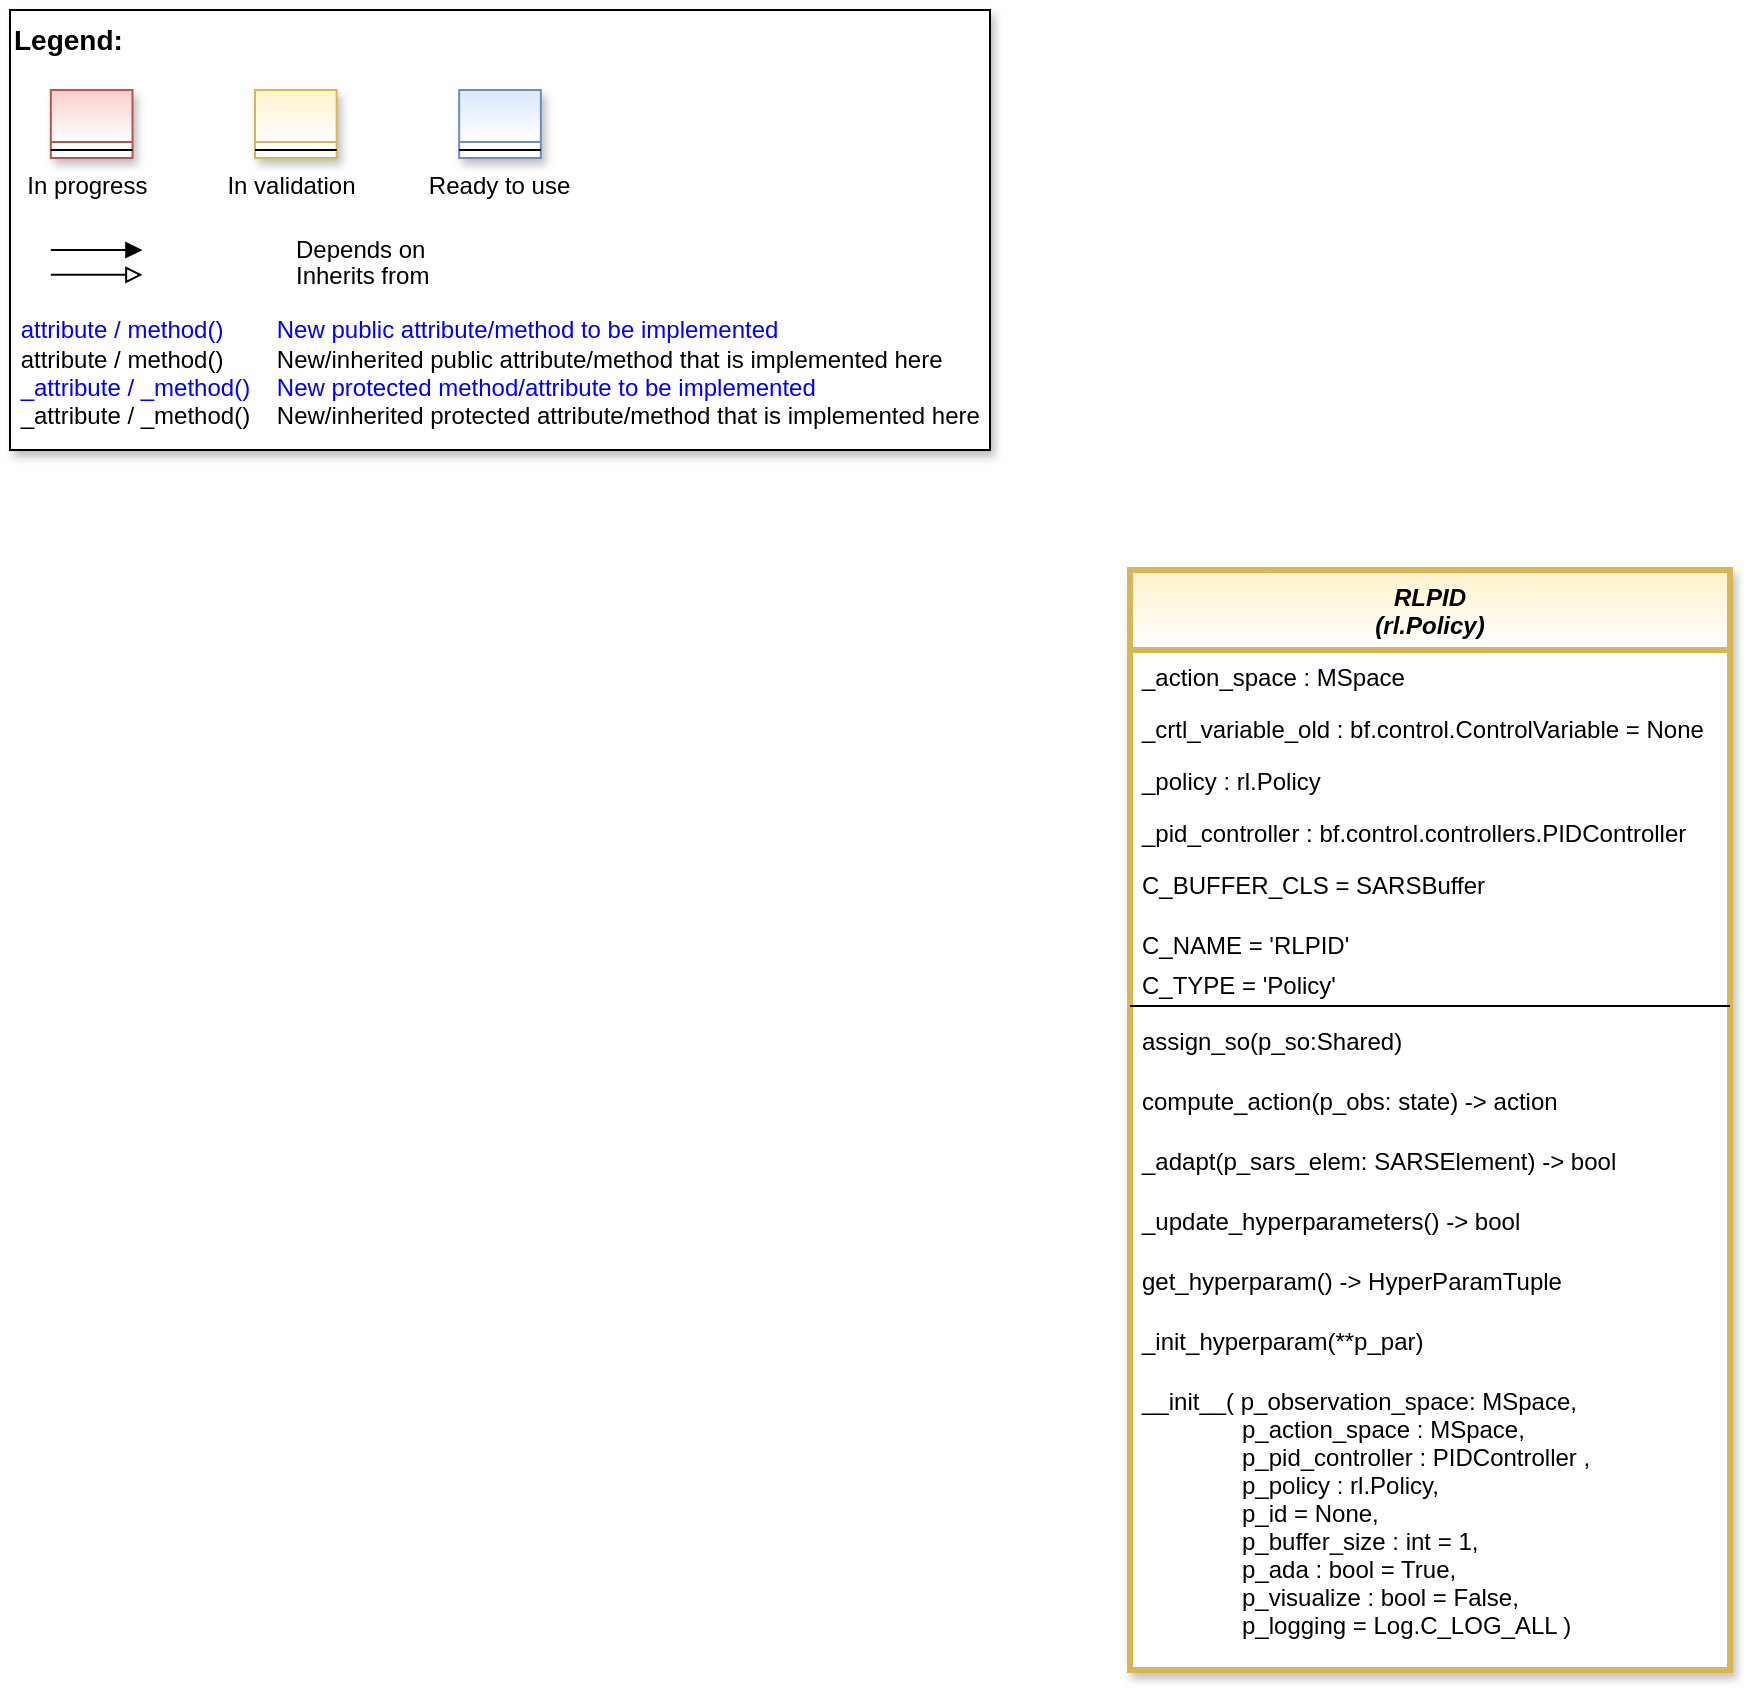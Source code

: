 <mxfile version="26.0.4">
  <diagram name="Page-1" id="zx1rwH6tjxUTKlbiAgpk">
    <mxGraphModel dx="2244" dy="1203" grid="1" gridSize="10" guides="1" tooltips="1" connect="1" arrows="1" fold="1" page="1" pageScale="1" pageWidth="2336" pageHeight="1654" math="0" shadow="0">
      <root>
        <mxCell id="0" />
        <mxCell id="1" parent="0" />
        <mxCell id="AyC8Jgt_Ceg7Mv5qp-Ai-1" value="&lt;font color=&quot;#000000&quot; size=&quot;1&quot;&gt;&lt;b style=&quot;font-size: 14px&quot;&gt;Legend:&lt;br&gt;&lt;/b&gt;&lt;/font&gt;&lt;br&gt;&lt;br&gt;&lt;br&gt;&lt;font color=&quot;#0000ff&quot; style=&quot;font-size: 6px&quot;&gt;&lt;br&gt;&lt;/font&gt;&lt;span style=&quot;color: rgb(0 , 0 , 0)&quot;&gt;&lt;font style=&quot;font-size: 4px&quot;&gt;&amp;nbsp; &amp;nbsp;&lt;/font&gt;&amp;nbsp;In progress&amp;nbsp; &amp;nbsp; &amp;nbsp; &amp;nbsp; &amp;nbsp; &amp;nbsp; In validation&amp;nbsp; &amp;nbsp; &amp;nbsp; &amp;nbsp; &amp;nbsp; &amp;nbsp;Ready to use&lt;/span&gt;&lt;font color=&quot;#000000&quot;&gt;&amp;nbsp;&lt;br&gt;&lt;/font&gt;&lt;font color=&quot;#0000ff&quot;&gt;&lt;br&gt;&lt;br&gt;&lt;br&gt;&lt;br&gt;&amp;nbsp;attribute / method()&amp;nbsp; &amp;nbsp; &amp;nbsp; &amp;nbsp; New public attribute/method to be implemented&lt;/font&gt;&lt;br&gt;&lt;font color=&quot;#000000&quot;&gt;&amp;nbsp;&lt;/font&gt;&lt;font color=&quot;#000000&quot;&gt;attribute / method()&lt;span&gt; &lt;/span&gt;&amp;nbsp; &amp;nbsp; &amp;nbsp; &amp;nbsp;New/inherited public attribute/method that is implemented here&lt;br&gt;&lt;/font&gt;&lt;font color=&quot;#0000ff&quot;&gt;&amp;nbsp;_attribute /&amp;nbsp;&lt;/font&gt;&lt;font color=&quot;#0000ff&quot;&gt;_method()&amp;nbsp; &amp;nbsp; New protected method/attribute to be implemented&lt;/font&gt;&lt;br&gt;&lt;font color=&quot;#000000&quot;&gt;&amp;nbsp;_attribute / _method()&amp;nbsp; &amp;nbsp; New/inherited protected attribute/method that is implemented here&lt;br&gt;&lt;/font&gt;&lt;font color=&quot;#000000&quot;&gt;&lt;br&gt;&lt;br&gt;&lt;br&gt;&lt;br&gt;&lt;br&gt;&lt;/font&gt;" style="text;html=1;align=left;verticalAlign=top;whiteSpace=wrap;rounded=0;fontColor=#006600;strokeColor=#000000;shadow=1;fillColor=#ffffff;" vertex="1" parent="1">
          <mxGeometry x="40" y="40" width="490.0" height="220" as="geometry" />
        </mxCell>
        <mxCell id="AyC8Jgt_Ceg7Mv5qp-Ai-2" value="Depends on" style="endArrow=block;html=1;labelPosition=right;verticalLabelPosition=middle;align=left;verticalAlign=middle;endFill=1;fontSize=12;" edge="1" parent="1">
          <mxGeometry x="-1572.915" y="-2140" width="51.042" height="50" as="geometry">
            <mxPoint x="60.418" y="160.003" as="sourcePoint" />
            <mxPoint x="106.201" y="160.003" as="targetPoint" />
            <mxPoint x="98" as="offset" />
            <Array as="points">
              <mxPoint x="80.835" y="160" />
            </Array>
          </mxGeometry>
        </mxCell>
        <mxCell id="AyC8Jgt_Ceg7Mv5qp-Ai-3" value="Inherits from" style="endArrow=block;html=1;labelPosition=right;verticalLabelPosition=middle;align=left;verticalAlign=middle;endFill=0;fontSize=12;" edge="1" parent="1">
          <mxGeometry x="-1572.915" y="-2140" width="51.042" height="50" as="geometry">
            <mxPoint x="60.418" y="172.385" as="sourcePoint" />
            <mxPoint x="106.201" y="172.385" as="targetPoint" />
            <mxPoint x="98" y="1" as="offset" />
          </mxGeometry>
        </mxCell>
        <mxCell id="AyC8Jgt_Ceg7Mv5qp-Ai-4" value="" style="swimlane;fontStyle=3;align=center;verticalAlign=top;childLayout=stackLayout;horizontal=1;startSize=26;horizontalStack=0;resizeParent=1;resizeLast=0;collapsible=1;marginBottom=0;rounded=0;shadow=1;strokeWidth=1;fillColor=#f8cecc;strokeColor=#b85450;gradientColor=#ffffff;swimlaneFillColor=#ffffff;" vertex="1" parent="1">
          <mxGeometry x="60.418" y="80" width="40.833" height="34" as="geometry">
            <mxRectangle x="230" y="140" width="160" height="26" as="alternateBounds" />
          </mxGeometry>
        </mxCell>
        <mxCell id="AyC8Jgt_Ceg7Mv5qp-Ai-5" value="" style="line;html=1;strokeWidth=1;align=left;verticalAlign=middle;spacingTop=-1;spacingLeft=3;spacingRight=3;rotatable=0;labelPosition=right;points=[];portConstraint=eastwest;" vertex="1" parent="AyC8Jgt_Ceg7Mv5qp-Ai-4">
          <mxGeometry y="26" width="40.833" height="8" as="geometry" />
        </mxCell>
        <mxCell id="AyC8Jgt_Ceg7Mv5qp-Ai-6" value="" style="swimlane;fontStyle=3;align=center;verticalAlign=top;childLayout=stackLayout;horizontal=1;startSize=26;horizontalStack=0;resizeParent=1;resizeLast=0;collapsible=1;marginBottom=0;rounded=0;shadow=1;strokeWidth=1;fillColor=#fff2cc;strokeColor=#d6b656;gradientColor=#ffffff;swimlaneFillColor=#ffffff;" vertex="1" parent="1">
          <mxGeometry x="162.502" y="80" width="40.833" height="34" as="geometry">
            <mxRectangle x="230" y="140" width="160" height="26" as="alternateBounds" />
          </mxGeometry>
        </mxCell>
        <mxCell id="AyC8Jgt_Ceg7Mv5qp-Ai-7" value="" style="line;html=1;strokeWidth=1;align=left;verticalAlign=middle;spacingTop=-1;spacingLeft=3;spacingRight=3;rotatable=0;labelPosition=right;points=[];portConstraint=eastwest;" vertex="1" parent="AyC8Jgt_Ceg7Mv5qp-Ai-6">
          <mxGeometry y="26" width="40.833" height="8" as="geometry" />
        </mxCell>
        <mxCell id="AyC8Jgt_Ceg7Mv5qp-Ai-8" value="" style="swimlane;fontStyle=3;align=center;verticalAlign=top;childLayout=stackLayout;horizontal=1;startSize=26;horizontalStack=0;resizeParent=1;resizeLast=0;collapsible=1;marginBottom=0;rounded=0;shadow=1;strokeWidth=1;fillColor=#dae8fc;strokeColor=#6c8ebf;gradientColor=#ffffff;swimlaneFillColor=#ffffff;" vertex="1" parent="1">
          <mxGeometry x="264.585" y="80" width="40.833" height="34" as="geometry">
            <mxRectangle x="230" y="140" width="160" height="26" as="alternateBounds" />
          </mxGeometry>
        </mxCell>
        <mxCell id="AyC8Jgt_Ceg7Mv5qp-Ai-9" value="" style="line;html=1;strokeWidth=1;align=left;verticalAlign=middle;spacingTop=-1;spacingLeft=3;spacingRight=3;rotatable=0;labelPosition=right;points=[];portConstraint=eastwest;" vertex="1" parent="AyC8Jgt_Ceg7Mv5qp-Ai-8">
          <mxGeometry y="26" width="40.833" height="8" as="geometry" />
        </mxCell>
        <mxCell id="AyC8Jgt_Ceg7Mv5qp-Ai-26" value="RLPID&#xa;(rl.Policy)" style="swimlane;fontStyle=3;align=center;verticalAlign=top;childLayout=stackLayout;horizontal=1;startSize=40;horizontalStack=0;resizeParent=1;resizeLast=0;collapsible=1;marginBottom=0;rounded=0;shadow=1;strokeWidth=3;fillColor=#fff2cc;strokeColor=#d6b656;swimlaneFillColor=#ffffff;gradientColor=#FFFFFF;" vertex="1" parent="1">
          <mxGeometry x="600" y="320" width="300" height="550" as="geometry">
            <mxRectangle x="230" y="140" width="160" height="26" as="alternateBounds" />
          </mxGeometry>
        </mxCell>
        <mxCell id="AyC8Jgt_Ceg7Mv5qp-Ai-47" value="_action_space : MSpace" style="text;align=left;verticalAlign=top;spacingLeft=4;spacingRight=4;overflow=hidden;rotatable=0;points=[[0,0.5],[1,0.5]];portConstraint=eastwest;fontColor=default;" vertex="1" parent="AyC8Jgt_Ceg7Mv5qp-Ai-26">
          <mxGeometry y="40" width="300" height="26" as="geometry" />
        </mxCell>
        <mxCell id="AyC8Jgt_Ceg7Mv5qp-Ai-46" value="_crtl_variable_old : bf.control.ControlVariable = None" style="text;align=left;verticalAlign=top;spacingLeft=4;spacingRight=4;overflow=hidden;rotatable=0;points=[[0,0.5],[1,0.5]];portConstraint=eastwest;fontColor=default;" vertex="1" parent="AyC8Jgt_Ceg7Mv5qp-Ai-26">
          <mxGeometry y="66" width="300" height="26" as="geometry" />
        </mxCell>
        <mxCell id="AyC8Jgt_Ceg7Mv5qp-Ai-45" value="_policy : rl.Policy" style="text;align=left;verticalAlign=top;spacingLeft=4;spacingRight=4;overflow=hidden;rotatable=0;points=[[0,0.5],[1,0.5]];portConstraint=eastwest;fontColor=default;" vertex="1" parent="AyC8Jgt_Ceg7Mv5qp-Ai-26">
          <mxGeometry y="92" width="300" height="26" as="geometry" />
        </mxCell>
        <mxCell id="AyC8Jgt_Ceg7Mv5qp-Ai-44" value="_pid_controller : bf.control.controllers.PIDController" style="text;align=left;verticalAlign=top;spacingLeft=4;spacingRight=4;overflow=hidden;rotatable=0;points=[[0,0.5],[1,0.5]];portConstraint=eastwest;fontColor=default;" vertex="1" parent="AyC8Jgt_Ceg7Mv5qp-Ai-26">
          <mxGeometry y="118" width="300" height="26" as="geometry" />
        </mxCell>
        <mxCell id="AyC8Jgt_Ceg7Mv5qp-Ai-43" value="C_BUFFER_CLS    = SARSBuffer" style="text;align=left;verticalAlign=top;spacingLeft=4;spacingRight=4;overflow=hidden;rotatable=0;points=[[0,0.5],[1,0.5]];portConstraint=eastwest;fontColor=default;" vertex="1" parent="AyC8Jgt_Ceg7Mv5qp-Ai-26">
          <mxGeometry y="144" width="300" height="30" as="geometry" />
        </mxCell>
        <mxCell id="AyC8Jgt_Ceg7Mv5qp-Ai-42" value="C_NAME          = &#39;RLPID&#39;&#xa;" style="text;align=left;verticalAlign=top;spacingLeft=4;spacingRight=4;overflow=hidden;rotatable=0;points=[[0,0.5],[1,0.5]];portConstraint=eastwest;fontColor=default;" vertex="1" parent="AyC8Jgt_Ceg7Mv5qp-Ai-26">
          <mxGeometry y="174" width="300" height="20" as="geometry" />
        </mxCell>
        <mxCell id="AyC8Jgt_Ceg7Mv5qp-Ai-41" value="    C_TYPE          = &#39;Policy&#39;" style="text;align=left;verticalAlign=top;spacingLeft=4;spacingRight=4;overflow=hidden;rotatable=0;points=[[0,0.5],[1,0.5]];portConstraint=eastwest;fontColor=default;" vertex="1" parent="AyC8Jgt_Ceg7Mv5qp-Ai-26">
          <mxGeometry y="194" width="300" height="20" as="geometry" />
        </mxCell>
        <mxCell id="AyC8Jgt_Ceg7Mv5qp-Ai-29" value="" style="line;html=1;strokeWidth=1;align=left;verticalAlign=middle;spacingTop=-1;spacingLeft=3;spacingRight=3;rotatable=0;labelPosition=right;points=[];portConstraint=eastwest;" vertex="1" parent="AyC8Jgt_Ceg7Mv5qp-Ai-26">
          <mxGeometry y="214" width="300" height="8" as="geometry" />
        </mxCell>
        <mxCell id="AyC8Jgt_Ceg7Mv5qp-Ai-54" value="assign_so(p_so:Shared)                                                        " style="text;align=left;verticalAlign=top;spacingLeft=4;spacingRight=4;overflow=hidden;rotatable=0;points=[[0,0.5],[1,0.5]];portConstraint=eastwest;fontColor=#000000;" vertex="1" parent="AyC8Jgt_Ceg7Mv5qp-Ai-26">
          <mxGeometry y="222" width="300" height="30" as="geometry" />
        </mxCell>
        <mxCell id="AyC8Jgt_Ceg7Mv5qp-Ai-53" value="compute_action(p_obs: state) -&gt; action&#xa;                                                         " style="text;align=left;verticalAlign=top;spacingLeft=4;spacingRight=4;overflow=hidden;rotatable=0;points=[[0,0.5],[1,0.5]];portConstraint=eastwest;fontColor=#000000;" vertex="1" parent="AyC8Jgt_Ceg7Mv5qp-Ai-26">
          <mxGeometry y="252" width="300" height="30" as="geometry" />
        </mxCell>
        <mxCell id="AyC8Jgt_Ceg7Mv5qp-Ai-52" value="_adapt(p_sars_elem: SARSElement) -&gt; bool" style="text;align=left;verticalAlign=top;spacingLeft=4;spacingRight=4;overflow=hidden;rotatable=0;points=[[0,0.5],[1,0.5]];portConstraint=eastwest;fontColor=#000000;" vertex="1" parent="AyC8Jgt_Ceg7Mv5qp-Ai-26">
          <mxGeometry y="282" width="300" height="30" as="geometry" />
        </mxCell>
        <mxCell id="AyC8Jgt_Ceg7Mv5qp-Ai-51" value="_update_hyperparameters() -&gt; bool" style="text;align=left;verticalAlign=top;spacingLeft=4;spacingRight=4;overflow=hidden;rotatable=0;points=[[0,0.5],[1,0.5]];portConstraint=eastwest;fontColor=#000000;" vertex="1" parent="AyC8Jgt_Ceg7Mv5qp-Ai-26">
          <mxGeometry y="312" width="300" height="30" as="geometry" />
        </mxCell>
        <mxCell id="AyC8Jgt_Ceg7Mv5qp-Ai-50" value="get_hyperparam() -&gt; HyperParamTuple" style="text;align=left;verticalAlign=top;spacingLeft=4;spacingRight=4;overflow=hidden;rotatable=0;points=[[0,0.5],[1,0.5]];portConstraint=eastwest;fontColor=#000000;" vertex="1" parent="AyC8Jgt_Ceg7Mv5qp-Ai-26">
          <mxGeometry y="342" width="300" height="30" as="geometry" />
        </mxCell>
        <mxCell id="AyC8Jgt_Ceg7Mv5qp-Ai-49" value="_init_hyperparam(**p_par)" style="text;align=left;verticalAlign=top;spacingLeft=4;spacingRight=4;overflow=hidden;rotatable=0;points=[[0,0.5],[1,0.5]];portConstraint=eastwest;fontColor=#000000;" vertex="1" parent="AyC8Jgt_Ceg7Mv5qp-Ai-26">
          <mxGeometry y="372" width="300" height="30" as="geometry" />
        </mxCell>
        <mxCell id="AyC8Jgt_Ceg7Mv5qp-Ai-48" value="__init__(                  p_observation_space: MSpace,&#xa;                                 p_action_space : MSpace,&#xa;                                 p_pid_controller : PIDController ,&#xa;                                 p_policy : rl.Policy,&#xa;                                 p_id = None, &#xa;                                 p_buffer_size : int = 1, &#xa;                                 p_ada : bool = True, &#xa;                                 p_visualize : bool = False, &#xa;               p_logging = Log.C_LOG_ALL )&#xa;&#xa;" style="text;align=left;verticalAlign=top;spacingLeft=4;spacingRight=4;overflow=hidden;rotatable=0;points=[[0,0.5],[1,0.5]];portConstraint=eastwest;fontColor=default;" vertex="1" parent="AyC8Jgt_Ceg7Mv5qp-Ai-26">
          <mxGeometry y="402" width="300" height="148" as="geometry" />
        </mxCell>
      </root>
    </mxGraphModel>
  </diagram>
</mxfile>
